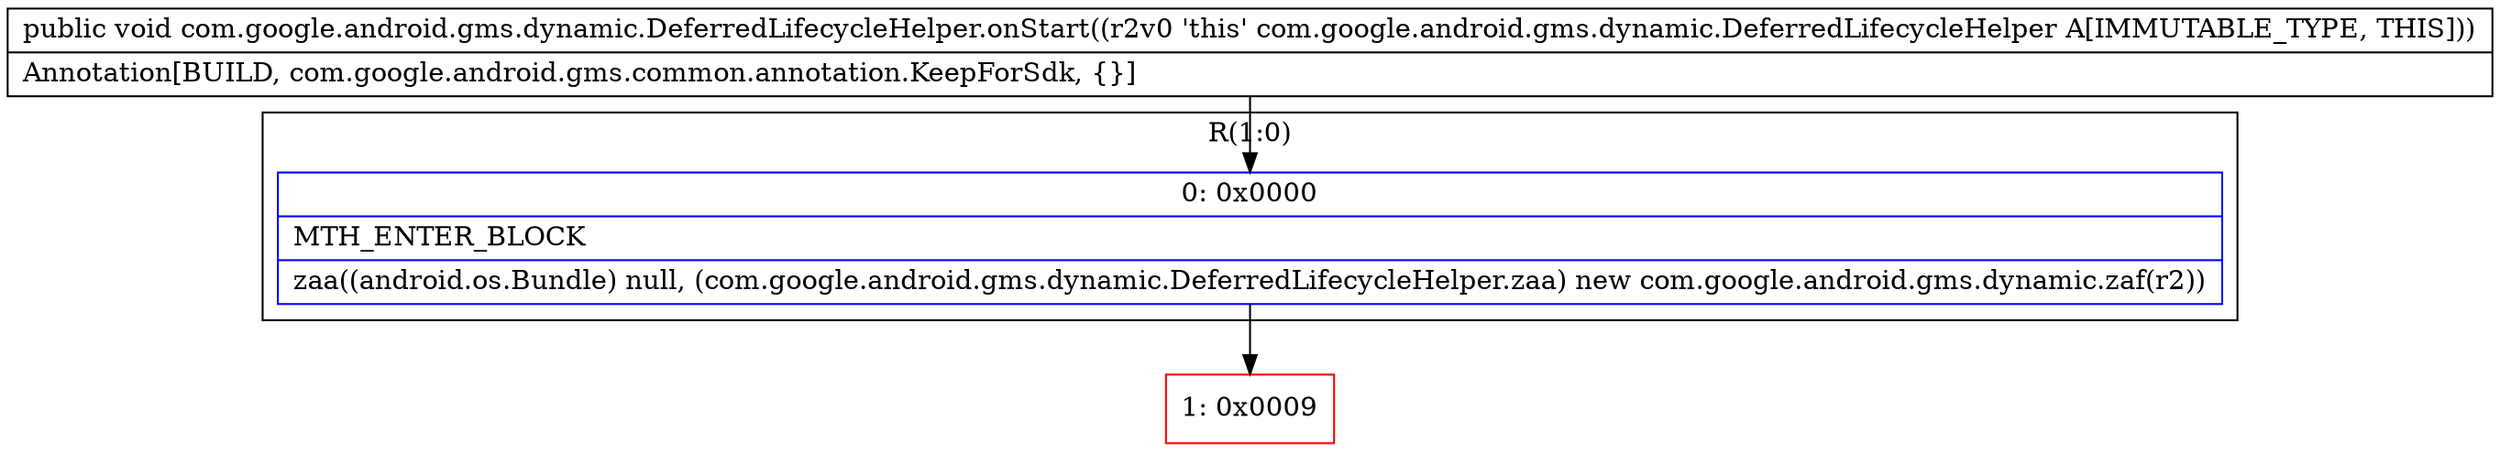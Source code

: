 digraph "CFG forcom.google.android.gms.dynamic.DeferredLifecycleHelper.onStart()V" {
subgraph cluster_Region_758461276 {
label = "R(1:0)";
node [shape=record,color=blue];
Node_0 [shape=record,label="{0\:\ 0x0000|MTH_ENTER_BLOCK\l|zaa((android.os.Bundle) null, (com.google.android.gms.dynamic.DeferredLifecycleHelper.zaa) new com.google.android.gms.dynamic.zaf(r2))\l}"];
}
Node_1 [shape=record,color=red,label="{1\:\ 0x0009}"];
MethodNode[shape=record,label="{public void com.google.android.gms.dynamic.DeferredLifecycleHelper.onStart((r2v0 'this' com.google.android.gms.dynamic.DeferredLifecycleHelper A[IMMUTABLE_TYPE, THIS]))  | Annotation[BUILD, com.google.android.gms.common.annotation.KeepForSdk, \{\}]\l}"];
MethodNode -> Node_0;
Node_0 -> Node_1;
}


